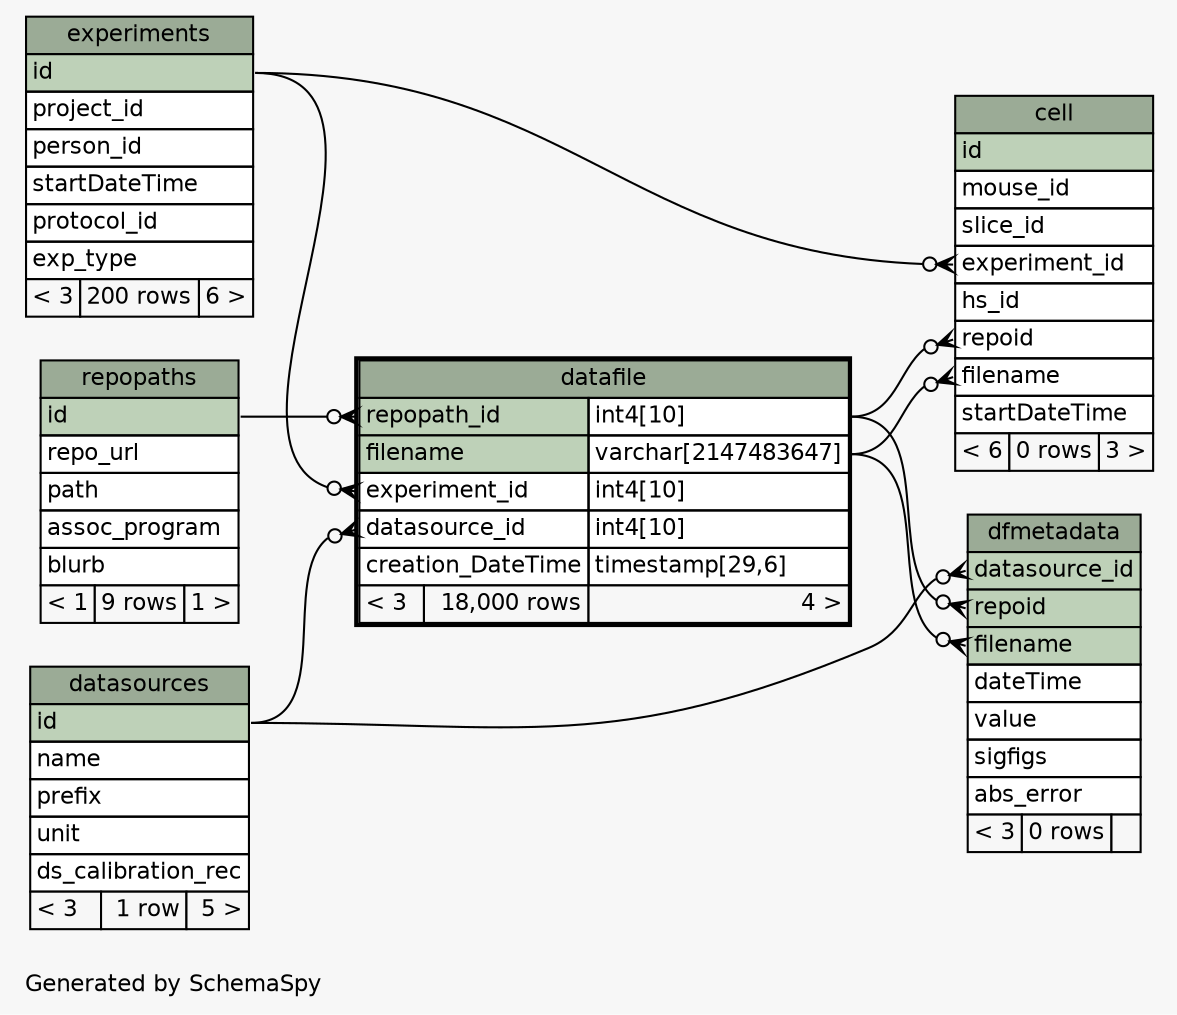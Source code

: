 // dot 2.32.0 on Windows 7 6.1
// SchemaSpy rev 590
digraph "oneDegreeRelationshipsDiagram" {
  graph [
    rankdir="RL"
    bgcolor="#f7f7f7"
    label="\nGenerated by SchemaSpy"
    labeljust="l"
    nodesep="0.18"
    ranksep="0.46"
    fontname="Helvetica"
    fontsize="11"
  ];
  node [
    fontname="Helvetica"
    fontsize="11"
    shape="plaintext"
  ];
  edge [
    arrowsize="0.8"
  ];
  "cell":"experiment_id":w -> "experiments":"id":e [arrowhead=none dir=back arrowtail=crowodot];
  "cell":"filename":w -> "datafile":"filename.type":e [arrowhead=none dir=back arrowtail=crowodot];
  "cell":"repoid":w -> "datafile":"repopath_id.type":e [arrowhead=none dir=back arrowtail=crowodot];
  "datafile":"datasource_id":w -> "datasources":"id":e [arrowhead=none dir=back arrowtail=crowodot];
  "datafile":"experiment_id":w -> "experiments":"id":e [arrowhead=none dir=back arrowtail=crowodot];
  "datafile":"repopath_id":w -> "repopaths":"id":e [arrowhead=none dir=back arrowtail=crowodot];
  "dfmetadata":"datasource_id":w -> "datasources":"id":e [arrowhead=none dir=back arrowtail=crowodot];
  "dfmetadata":"filename":w -> "datafile":"filename.type":e [arrowhead=none dir=back arrowtail=crowodot];
  "dfmetadata":"repoid":w -> "datafile":"repopath_id.type":e [arrowhead=none dir=back arrowtail=crowodot];
  "cell" [
    label=<
    <TABLE BORDER="0" CELLBORDER="1" CELLSPACING="0" BGCOLOR="#ffffff">
      <TR><TD COLSPAN="3" BGCOLOR="#9bab96" ALIGN="CENTER">cell</TD></TR>
      <TR><TD PORT="id" COLSPAN="3" BGCOLOR="#bed1b8" ALIGN="LEFT">id</TD></TR>
      <TR><TD PORT="mouse_id" COLSPAN="3" ALIGN="LEFT">mouse_id</TD></TR>
      <TR><TD PORT="slice_id" COLSPAN="3" ALIGN="LEFT">slice_id</TD></TR>
      <TR><TD PORT="experiment_id" COLSPAN="3" ALIGN="LEFT">experiment_id</TD></TR>
      <TR><TD PORT="hs_id" COLSPAN="3" ALIGN="LEFT">hs_id</TD></TR>
      <TR><TD PORT="repoid" COLSPAN="3" ALIGN="LEFT">repoid</TD></TR>
      <TR><TD PORT="filename" COLSPAN="3" ALIGN="LEFT">filename</TD></TR>
      <TR><TD PORT="startDateTime" COLSPAN="3" ALIGN="LEFT">startDateTime</TD></TR>
      <TR><TD ALIGN="LEFT" BGCOLOR="#f7f7f7">&lt; 6</TD><TD ALIGN="RIGHT" BGCOLOR="#f7f7f7">0 rows</TD><TD ALIGN="RIGHT" BGCOLOR="#f7f7f7">3 &gt;</TD></TR>
    </TABLE>>
    URL="cell.html"
    tooltip="cell"
  ];
  "datafile" [
    label=<
    <TABLE BORDER="2" CELLBORDER="1" CELLSPACING="0" BGCOLOR="#ffffff">
      <TR><TD COLSPAN="3" BGCOLOR="#9bab96" ALIGN="CENTER">datafile</TD></TR>
      <TR><TD PORT="repopath_id" COLSPAN="2" BGCOLOR="#bed1b8" ALIGN="LEFT">repopath_id</TD><TD PORT="repopath_id.type" ALIGN="LEFT">int4[10]</TD></TR>
      <TR><TD PORT="filename" COLSPAN="2" BGCOLOR="#bed1b8" ALIGN="LEFT">filename</TD><TD PORT="filename.type" ALIGN="LEFT">varchar[2147483647]</TD></TR>
      <TR><TD PORT="experiment_id" COLSPAN="2" ALIGN="LEFT">experiment_id</TD><TD PORT="experiment_id.type" ALIGN="LEFT">int4[10]</TD></TR>
      <TR><TD PORT="datasource_id" COLSPAN="2" ALIGN="LEFT">datasource_id</TD><TD PORT="datasource_id.type" ALIGN="LEFT">int4[10]</TD></TR>
      <TR><TD PORT="creation_DateTime" COLSPAN="2" ALIGN="LEFT">creation_DateTime</TD><TD PORT="creation_DateTime.type" ALIGN="LEFT">timestamp[29,6]</TD></TR>
      <TR><TD ALIGN="LEFT" BGCOLOR="#f7f7f7">&lt; 3</TD><TD ALIGN="RIGHT" BGCOLOR="#f7f7f7">18,000 rows</TD><TD ALIGN="RIGHT" BGCOLOR="#f7f7f7">4 &gt;</TD></TR>
    </TABLE>>
    URL="datafile.html"
    tooltip="datafile"
  ];
  "datasources" [
    label=<
    <TABLE BORDER="0" CELLBORDER="1" CELLSPACING="0" BGCOLOR="#ffffff">
      <TR><TD COLSPAN="3" BGCOLOR="#9bab96" ALIGN="CENTER">datasources</TD></TR>
      <TR><TD PORT="id" COLSPAN="3" BGCOLOR="#bed1b8" ALIGN="LEFT">id</TD></TR>
      <TR><TD PORT="name" COLSPAN="3" ALIGN="LEFT">name</TD></TR>
      <TR><TD PORT="prefix" COLSPAN="3" ALIGN="LEFT">prefix</TD></TR>
      <TR><TD PORT="unit" COLSPAN="3" ALIGN="LEFT">unit</TD></TR>
      <TR><TD PORT="ds_calibration_rec" COLSPAN="3" ALIGN="LEFT">ds_calibration_rec</TD></TR>
      <TR><TD ALIGN="LEFT" BGCOLOR="#f7f7f7">&lt; 3</TD><TD ALIGN="RIGHT" BGCOLOR="#f7f7f7">1 row</TD><TD ALIGN="RIGHT" BGCOLOR="#f7f7f7">5 &gt;</TD></TR>
    </TABLE>>
    URL="datasources.html"
    tooltip="datasources"
  ];
  "dfmetadata" [
    label=<
    <TABLE BORDER="0" CELLBORDER="1" CELLSPACING="0" BGCOLOR="#ffffff">
      <TR><TD COLSPAN="3" BGCOLOR="#9bab96" ALIGN="CENTER">dfmetadata</TD></TR>
      <TR><TD PORT="datasource_id" COLSPAN="3" BGCOLOR="#bed1b8" ALIGN="LEFT">datasource_id</TD></TR>
      <TR><TD PORT="repoid" COLSPAN="3" BGCOLOR="#bed1b8" ALIGN="LEFT">repoid</TD></TR>
      <TR><TD PORT="filename" COLSPAN="3" BGCOLOR="#bed1b8" ALIGN="LEFT">filename</TD></TR>
      <TR><TD PORT="dateTime" COLSPAN="3" ALIGN="LEFT">dateTime</TD></TR>
      <TR><TD PORT="value" COLSPAN="3" ALIGN="LEFT">value</TD></TR>
      <TR><TD PORT="sigfigs" COLSPAN="3" ALIGN="LEFT">sigfigs</TD></TR>
      <TR><TD PORT="abs_error" COLSPAN="3" ALIGN="LEFT">abs_error</TD></TR>
      <TR><TD ALIGN="LEFT" BGCOLOR="#f7f7f7">&lt; 3</TD><TD ALIGN="RIGHT" BGCOLOR="#f7f7f7">0 rows</TD><TD ALIGN="RIGHT" BGCOLOR="#f7f7f7">  </TD></TR>
    </TABLE>>
    URL="dfmetadata.html"
    tooltip="dfmetadata"
  ];
  "experiments" [
    label=<
    <TABLE BORDER="0" CELLBORDER="1" CELLSPACING="0" BGCOLOR="#ffffff">
      <TR><TD COLSPAN="3" BGCOLOR="#9bab96" ALIGN="CENTER">experiments</TD></TR>
      <TR><TD PORT="id" COLSPAN="3" BGCOLOR="#bed1b8" ALIGN="LEFT">id</TD></TR>
      <TR><TD PORT="project_id" COLSPAN="3" ALIGN="LEFT">project_id</TD></TR>
      <TR><TD PORT="person_id" COLSPAN="3" ALIGN="LEFT">person_id</TD></TR>
      <TR><TD PORT="startDateTime" COLSPAN="3" ALIGN="LEFT">startDateTime</TD></TR>
      <TR><TD PORT="protocol_id" COLSPAN="3" ALIGN="LEFT">protocol_id</TD></TR>
      <TR><TD PORT="exp_type" COLSPAN="3" ALIGN="LEFT">exp_type</TD></TR>
      <TR><TD ALIGN="LEFT" BGCOLOR="#f7f7f7">&lt; 3</TD><TD ALIGN="RIGHT" BGCOLOR="#f7f7f7">200 rows</TD><TD ALIGN="RIGHT" BGCOLOR="#f7f7f7">6 &gt;</TD></TR>
    </TABLE>>
    URL="experiments.html"
    tooltip="experiments"
  ];
  "repopaths" [
    label=<
    <TABLE BORDER="0" CELLBORDER="1" CELLSPACING="0" BGCOLOR="#ffffff">
      <TR><TD COLSPAN="3" BGCOLOR="#9bab96" ALIGN="CENTER">repopaths</TD></TR>
      <TR><TD PORT="id" COLSPAN="3" BGCOLOR="#bed1b8" ALIGN="LEFT">id</TD></TR>
      <TR><TD PORT="repo_url" COLSPAN="3" ALIGN="LEFT">repo_url</TD></TR>
      <TR><TD PORT="path" COLSPAN="3" ALIGN="LEFT">path</TD></TR>
      <TR><TD PORT="assoc_program" COLSPAN="3" ALIGN="LEFT">assoc_program</TD></TR>
      <TR><TD PORT="blurb" COLSPAN="3" ALIGN="LEFT">blurb</TD></TR>
      <TR><TD ALIGN="LEFT" BGCOLOR="#f7f7f7">&lt; 1</TD><TD ALIGN="RIGHT" BGCOLOR="#f7f7f7">9 rows</TD><TD ALIGN="RIGHT" BGCOLOR="#f7f7f7">1 &gt;</TD></TR>
    </TABLE>>
    URL="repopaths.html"
    tooltip="repopaths"
  ];
}

